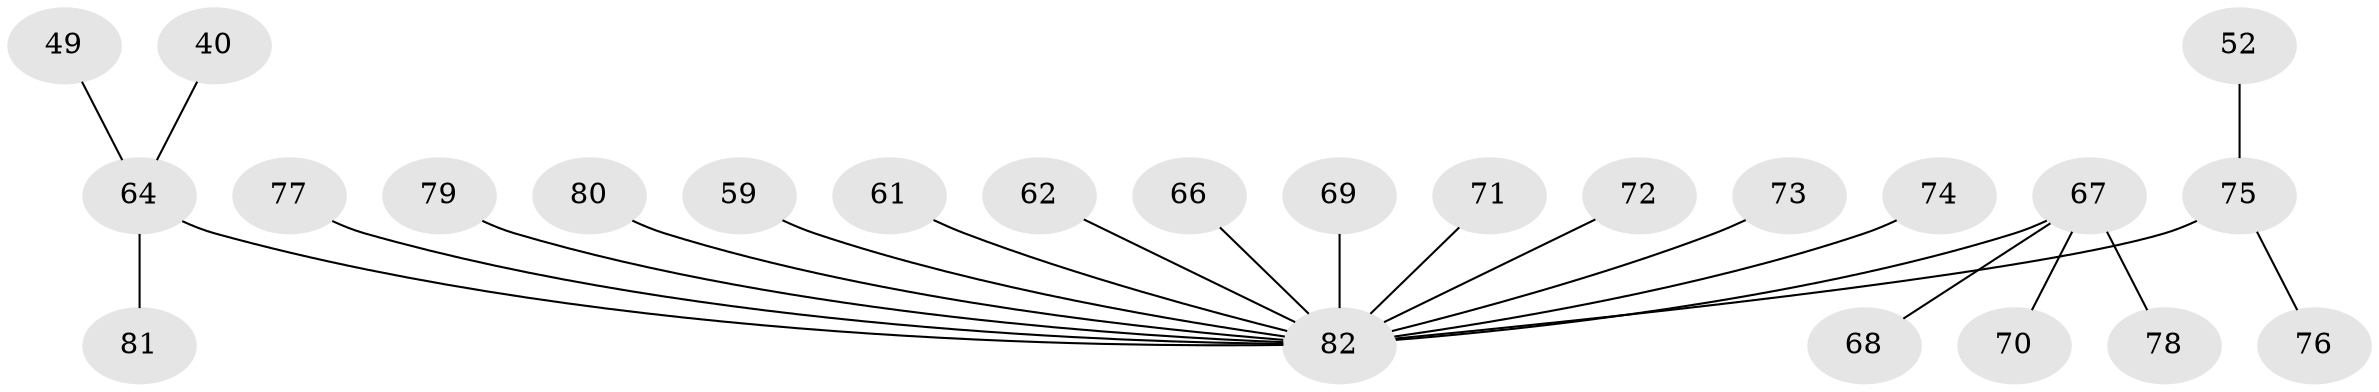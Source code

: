 // original degree distribution, {13: 0.012195121951219513, 20: 0.012195121951219513, 2: 0.10975609756097561, 11: 0.012195121951219513, 1: 0.6829268292682927, 6: 0.012195121951219513, 3: 0.08536585365853659, 8: 0.012195121951219513, 4: 0.04878048780487805, 5: 0.012195121951219513}
// Generated by graph-tools (version 1.1) at 2025/50/03/04/25 21:50:34]
// undirected, 24 vertices, 23 edges
graph export_dot {
graph [start="1"]
  node [color=gray90,style=filled];
  40;
  49;
  52;
  59 [super="+5"];
  61;
  62;
  64 [super="+37"];
  66;
  67 [super="+8+11+22+25+28+36+51+53+54+63"];
  68 [super="+42"];
  69;
  70 [super="+20+47"];
  71;
  72;
  73;
  74;
  75 [super="+33+46+57"];
  76;
  77;
  78;
  79;
  80;
  81;
  82 [super="+60+65+2+6+13+27+29+41+45+48+58"];
  40 -- 64;
  49 -- 64;
  52 -- 75;
  59 -- 82;
  61 -- 82;
  62 -- 82;
  64 -- 82 [weight=3];
  64 -- 81;
  66 -- 82;
  67 -- 68;
  67 -- 70;
  67 -- 78;
  67 -- 82 [weight=3];
  69 -- 82;
  71 -- 82;
  72 -- 82;
  73 -- 82;
  74 -- 82;
  75 -- 76;
  75 -- 82 [weight=3];
  77 -- 82;
  79 -- 82;
  80 -- 82;
}
